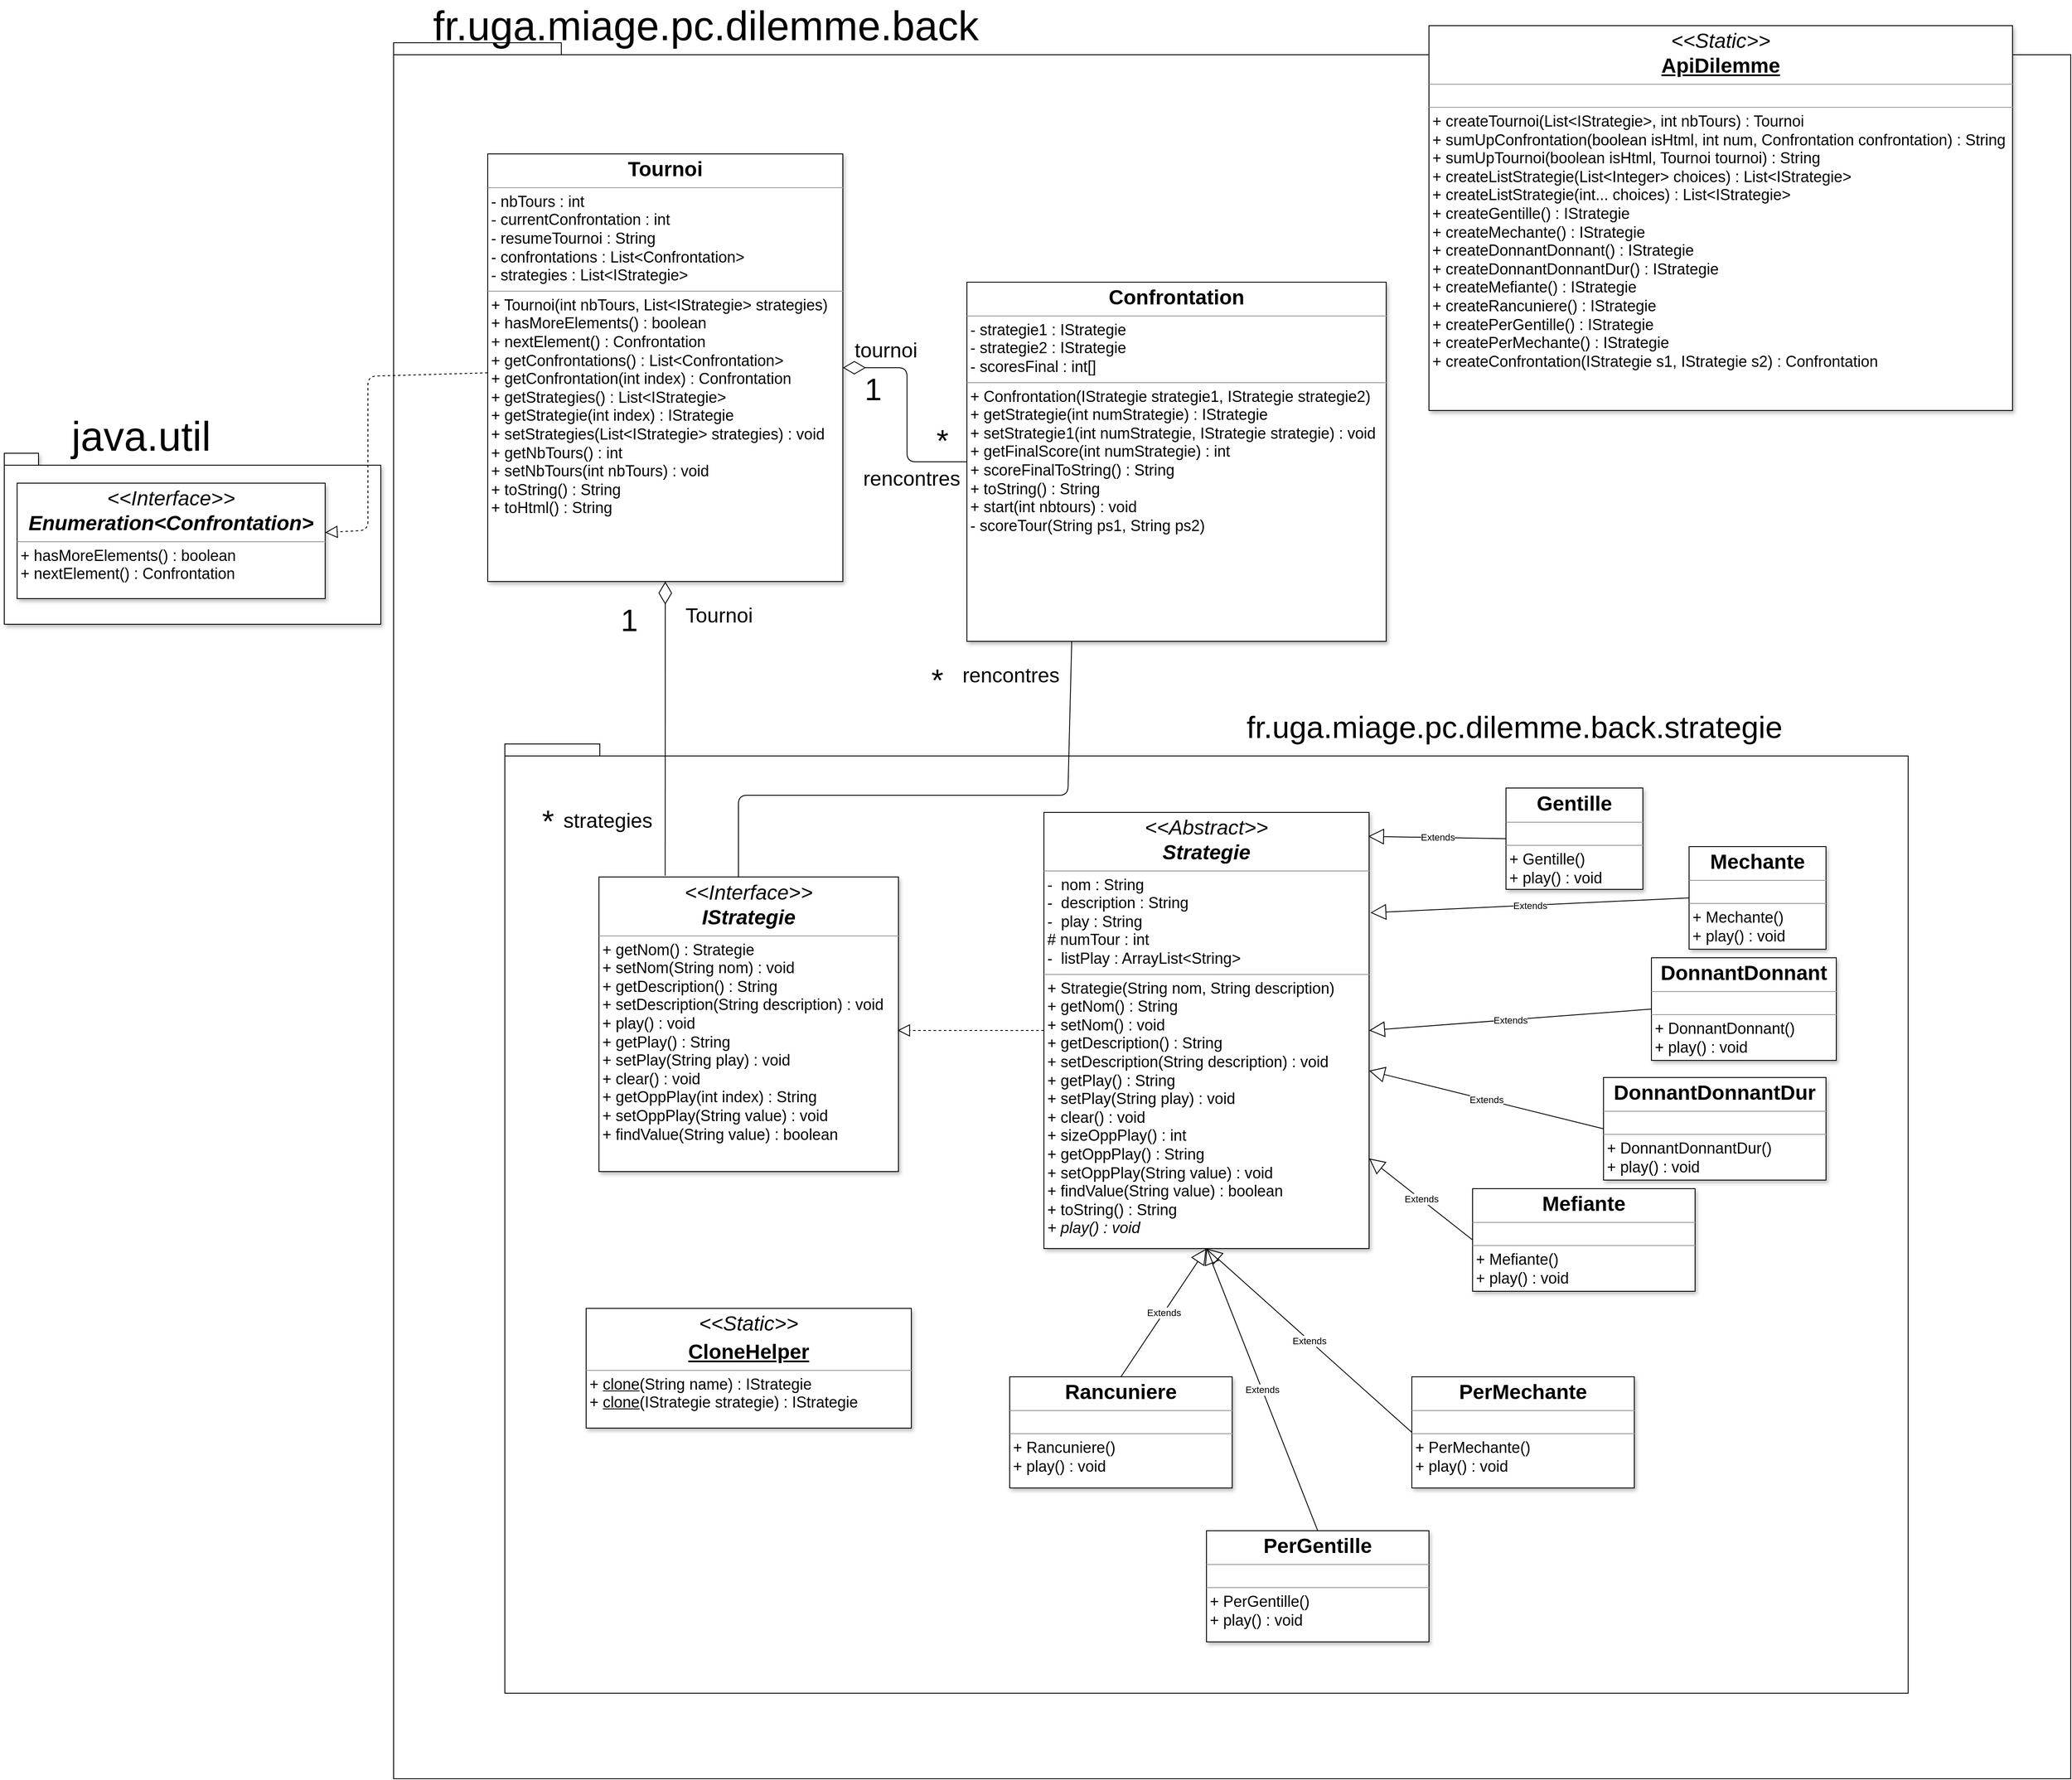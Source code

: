 <mxfile version="13.7.3" type="device" pages="4"><diagram id="C5RBs43oDa-KdzZeNtuy" name="Back"><mxGraphModel dx="3043" dy="3358" grid="1" gridSize="10" guides="1" tooltips="1" connect="1" arrows="1" fold="1" page="1" pageScale="1" pageWidth="827" pageHeight="1169" math="0" shadow="0"><root><mxCell id="WIyWlLk6GJQsqaUBKTNV-0"/><mxCell id="WIyWlLk6GJQsqaUBKTNV-1" parent="WIyWlLk6GJQsqaUBKTNV-0"/><mxCell id="NisibbYEp_EqWFJIWwkl-2" value="" style="shape=folder;fontStyle=1;spacingTop=10;tabWidth=40;tabHeight=14;tabPosition=left;html=1;" parent="WIyWlLk6GJQsqaUBKTNV-1" vertex="1"><mxGeometry x="-20" y="-1570" width="1960" height="2030" as="geometry"/></mxCell><mxCell id="NisibbYEp_EqWFJIWwkl-11" value="&lt;font style=&quot;font-size: 24px&quot;&gt;tournoi&lt;/font&gt;" style="text;html=1;align=center;verticalAlign=middle;resizable=0;points=[];autosize=1;" parent="WIyWlLk6GJQsqaUBKTNV-1" vertex="1"><mxGeometry x="510" y="-1220" width="90" height="20" as="geometry"/></mxCell><mxCell id="NisibbYEp_EqWFJIWwkl-12" value="&lt;font style=&quot;font-size: 36px&quot;&gt;1&lt;/font&gt;" style="text;html=1;align=center;verticalAlign=middle;resizable=0;points=[];autosize=1;" parent="WIyWlLk6GJQsqaUBKTNV-1" vertex="1"><mxGeometry x="520" y="-1180" width="40" height="30" as="geometry"/></mxCell><mxCell id="NisibbYEp_EqWFJIWwkl-13" value="&lt;font style=&quot;font-size: 24px&quot;&gt;rencontres&lt;/font&gt;" style="text;html=1;align=center;verticalAlign=middle;resizable=0;points=[];autosize=1;" parent="WIyWlLk6GJQsqaUBKTNV-1" vertex="1"><mxGeometry x="520" y="-1070" width="130" height="20" as="geometry"/></mxCell><mxCell id="NisibbYEp_EqWFJIWwkl-14" value="&lt;font style=&quot;font-size: 24px&quot;&gt;rencontres&lt;/font&gt;" style="text;html=1;align=center;verticalAlign=middle;resizable=0;points=[];autosize=1;" parent="WIyWlLk6GJQsqaUBKTNV-1" vertex="1"><mxGeometry x="636" y="-840" width="130" height="20" as="geometry"/></mxCell><mxCell id="NisibbYEp_EqWFJIWwkl-15" value="&lt;font style=&quot;font-size: 36px&quot;&gt;*&lt;/font&gt;" style="text;html=1;align=center;verticalAlign=middle;resizable=0;points=[];autosize=1;" parent="WIyWlLk6GJQsqaUBKTNV-1" vertex="1"><mxGeometry x="600" y="-840" width="30" height="30" as="geometry"/></mxCell><mxCell id="NisibbYEp_EqWFJIWwkl-16" value="&lt;font style=&quot;font-size: 24px&quot;&gt;strategies&lt;/font&gt;" style="text;html=1;align=center;verticalAlign=middle;resizable=0;points=[];autosize=1;" parent="WIyWlLk6GJQsqaUBKTNV-1" vertex="1"><mxGeometry x="390" y="-630" width="120" height="20" as="geometry"/></mxCell><mxCell id="NisibbYEp_EqWFJIWwkl-17" value="&lt;font style=&quot;font-size: 36px&quot;&gt;2&lt;/font&gt;" style="text;html=1;align=center;verticalAlign=middle;resizable=0;points=[];autosize=1;" parent="WIyWlLk6GJQsqaUBKTNV-1" vertex="1"><mxGeometry x="340" y="-635" width="40" height="30" as="geometry"/></mxCell><mxCell id="NisibbYEp_EqWFJIWwkl-40" value="&lt;font style=&quot;font-size: 48px&quot;&gt;fr.uga.miage.pc.dilemme.back&lt;/font&gt;" style="text;html=1;strokeColor=none;fillColor=none;align=center;verticalAlign=middle;whiteSpace=wrap;rounded=0;" parent="WIyWlLk6GJQsqaUBKTNV-1" vertex="1"><mxGeometry x="20" y="-1620" width="650" height="60" as="geometry"/></mxCell><mxCell id="NisibbYEp_EqWFJIWwkl-58" value="" style="shape=folder;fontStyle=1;spacingTop=10;tabWidth=40;tabHeight=14;tabPosition=left;html=1;" parent="WIyWlLk6GJQsqaUBKTNV-1" vertex="1"><mxGeometry x="110" y="-750" width="1640" height="1110" as="geometry"/></mxCell><mxCell id="NisibbYEp_EqWFJIWwkl-67" value="&lt;font style=&quot;font-size: 36px&quot;&gt;fr.uga.miage.pc.dilemme.back.strategie&lt;/font&gt;" style="text;html=1;strokeColor=none;fillColor=none;align=center;verticalAlign=middle;whiteSpace=wrap;rounded=0;" parent="WIyWlLk6GJQsqaUBKTNV-1" vertex="1"><mxGeometry x="960" y="-800" width="660" height="60" as="geometry"/></mxCell><mxCell id="tZIj3ylkaNQGe_IXuQni-10" value="&lt;p style=&quot;margin: 0px ; margin-top: 4px ; text-align: center&quot;&gt;&lt;font style=&quot;font-size: 24px&quot;&gt;&lt;i&gt;&amp;lt;&amp;lt;Interface&amp;gt;&amp;gt;&lt;/i&gt;&lt;br&gt;&lt;b&gt;&lt;i&gt;IStrategie&lt;/i&gt;&lt;/b&gt;&lt;/font&gt;&lt;/p&gt;&lt;hr size=&quot;1&quot;&gt;&lt;p style=&quot;margin: 0px ; margin-left: 4px&quot;&gt;&lt;font style=&quot;font-size: 18px&quot;&gt;+ getNom() : Strategie&lt;/font&gt;&lt;/p&gt;&lt;p style=&quot;margin: 0px ; margin-left: 4px&quot;&gt;&lt;font style=&quot;font-size: 18px&quot;&gt;+ setNom(String nom) : void&lt;/font&gt;&lt;/p&gt;&lt;p style=&quot;margin: 0px ; margin-left: 4px&quot;&gt;&lt;font style=&quot;font-size: 18px&quot;&gt;+ getDescription() : String&lt;/font&gt;&lt;/p&gt;&lt;p style=&quot;margin: 0px ; margin-left: 4px&quot;&gt;&lt;font style=&quot;font-size: 18px&quot;&gt;+ setDescription(String description) : void&lt;/font&gt;&lt;/p&gt;&lt;p style=&quot;margin: 0px ; margin-left: 4px&quot;&gt;&lt;font style=&quot;font-size: 18px&quot;&gt;+ play() : void&lt;/font&gt;&lt;/p&gt;&lt;p style=&quot;margin: 0px ; margin-left: 4px&quot;&gt;&lt;font style=&quot;font-size: 18px&quot;&gt;+ getPlay() : String&lt;/font&gt;&lt;/p&gt;&lt;p style=&quot;margin: 0px ; margin-left: 4px&quot;&gt;&lt;font style=&quot;font-size: 18px&quot;&gt;+ setPlay(String play) : void&lt;/font&gt;&lt;/p&gt;&lt;p style=&quot;margin: 0px ; margin-left: 4px&quot;&gt;&lt;font style=&quot;font-size: 18px&quot;&gt;+ clear() : void&lt;/font&gt;&lt;/p&gt;&lt;p style=&quot;margin: 0px ; margin-left: 4px&quot;&gt;&lt;font style=&quot;font-size: 18px&quot;&gt;+ getOppPlay(int index) : String&lt;/font&gt;&lt;/p&gt;&lt;p style=&quot;margin: 0px ; margin-left: 4px&quot;&gt;&lt;font style=&quot;font-size: 18px&quot;&gt;+ setOppPlay(String value) : void&lt;/font&gt;&lt;/p&gt;&lt;p style=&quot;margin: 0px ; margin-left: 4px&quot;&gt;&lt;font style=&quot;font-size: 18px&quot;&gt;+ findValue(String value) : boolean&lt;/font&gt;&lt;/p&gt;" style="verticalAlign=top;align=left;overflow=fill;fontSize=12;fontFamily=Helvetica;html=1;shadow=1;" parent="WIyWlLk6GJQsqaUBKTNV-1" vertex="1"><mxGeometry x="220" y="-594.5" width="350" height="344.5" as="geometry"/></mxCell><mxCell id="tZIj3ylkaNQGe_IXuQni-12" value="&lt;p style=&quot;margin: 0px ; margin-top: 4px ; text-align: center&quot;&gt;&lt;span style=&quot;font-size: 24px&quot;&gt;&lt;i&gt;&amp;lt;&amp;lt;Abstract&amp;gt;&amp;gt;&lt;/i&gt;&lt;br&gt;&lt;b&gt;&lt;i&gt;Strategie&lt;/i&gt;&lt;/b&gt;&lt;/span&gt;&lt;/p&gt;&lt;hr size=&quot;1&quot;&gt;&lt;p style=&quot;margin: 0px ; margin-left: 4px&quot;&gt;&lt;font style=&quot;font-size: 18px&quot;&gt;-&amp;nbsp; nom : String&lt;/font&gt;&lt;/p&gt;&lt;p style=&quot;margin: 0px ; margin-left: 4px&quot;&gt;&lt;font style=&quot;font-size: 18px&quot;&gt;-&amp;nbsp; description : String&lt;/font&gt;&lt;/p&gt;&lt;p style=&quot;margin: 0px ; margin-left: 4px&quot;&gt;&lt;font style=&quot;font-size: 18px&quot;&gt;-&amp;nbsp; play : String&lt;/font&gt;&lt;/p&gt;&lt;p style=&quot;margin: 0px ; margin-left: 4px&quot;&gt;&lt;span style=&quot;font-size: 18px&quot;&gt;# numTour : int&lt;/span&gt;&lt;/p&gt;&lt;p style=&quot;margin: 0px ; margin-left: 4px&quot;&gt;&lt;font style=&quot;font-size: 18px&quot;&gt;-&amp;nbsp; listPlay : ArrayList&amp;lt;String&amp;gt;&lt;/font&gt;&lt;/p&gt;&lt;hr size=&quot;1&quot;&gt;&lt;p style=&quot;margin: 0px ; margin-left: 4px&quot;&gt;&lt;font style=&quot;font-size: 18px&quot;&gt;+ Strategie(String nom, String description)&lt;/font&gt;&lt;/p&gt;&lt;p style=&quot;margin: 0px ; margin-left: 4px&quot;&gt;&lt;font style=&quot;font-size: 18px&quot;&gt;+ getNom() : String&lt;/font&gt;&lt;/p&gt;&lt;p style=&quot;margin: 0px ; margin-left: 4px&quot;&gt;&lt;font style=&quot;font-size: 18px&quot;&gt;+ setNom() : void&lt;/font&gt;&lt;/p&gt;&lt;p style=&quot;margin: 0px ; margin-left: 4px&quot;&gt;&lt;font style=&quot;font-size: 18px&quot;&gt;+ getDescription() : String&lt;/font&gt;&lt;/p&gt;&lt;p style=&quot;margin: 0px ; margin-left: 4px&quot;&gt;&lt;font style=&quot;font-size: 18px&quot;&gt;+ setDescription(String description) : void&lt;/font&gt;&lt;/p&gt;&lt;p style=&quot;margin: 0px ; margin-left: 4px&quot;&gt;&lt;font style=&quot;font-size: 18px&quot;&gt;+ getPlay() : String&lt;/font&gt;&lt;/p&gt;&lt;p style=&quot;margin: 0px ; margin-left: 4px&quot;&gt;&lt;font style=&quot;font-size: 18px&quot;&gt;+ setPlay(String play) : void&lt;/font&gt;&lt;/p&gt;&lt;p style=&quot;margin: 0px ; margin-left: 4px&quot;&gt;&lt;font style=&quot;font-size: 18px&quot;&gt;+ clear() : void&lt;/font&gt;&lt;/p&gt;&lt;p style=&quot;margin: 0px ; margin-left: 4px&quot;&gt;&lt;font style=&quot;font-size: 18px&quot;&gt;+ sizeOppPlay() : int&lt;/font&gt;&lt;/p&gt;&lt;p style=&quot;margin: 0px ; margin-left: 4px&quot;&gt;&lt;font style=&quot;font-size: 18px&quot;&gt;+ getOppPlay() : String&lt;/font&gt;&lt;/p&gt;&lt;p style=&quot;margin: 0px ; margin-left: 4px&quot;&gt;&lt;font style=&quot;font-size: 18px&quot;&gt;+ setOppPlay(String value) : void&lt;/font&gt;&lt;/p&gt;&lt;p style=&quot;margin: 0px ; margin-left: 4px&quot;&gt;&lt;font style=&quot;font-size: 18px&quot;&gt;+ findValue(String value) : boolean&lt;/font&gt;&lt;/p&gt;&lt;p style=&quot;margin: 0px ; margin-left: 4px&quot;&gt;&lt;font style=&quot;font-size: 18px&quot;&gt;+ toString() : String&lt;/font&gt;&lt;/p&gt;&lt;p style=&quot;margin: 0px ; margin-left: 4px&quot;&gt;&lt;font style=&quot;font-size: 18px&quot;&gt;&lt;i&gt;+ play() : void&lt;/i&gt;&lt;/font&gt;&lt;/p&gt;" style="verticalAlign=top;align=left;overflow=fill;fontSize=12;fontFamily=Helvetica;html=1;shadow=1;" parent="WIyWlLk6GJQsqaUBKTNV-1" vertex="1"><mxGeometry x="740" y="-670" width="380" height="510" as="geometry"/></mxCell><mxCell id="tZIj3ylkaNQGe_IXuQni-13" value="" style="endArrow=block;dashed=1;endFill=0;endSize=12;html=1;exitX=0;exitY=0.5;exitDx=0;exitDy=0;entryX=0.997;entryY=0.521;entryDx=0;entryDy=0;entryPerimeter=0;" parent="WIyWlLk6GJQsqaUBKTNV-1" source="tZIj3ylkaNQGe_IXuQni-12" target="tZIj3ylkaNQGe_IXuQni-10" edge="1"><mxGeometry width="160" relative="1" as="geometry"><mxPoint x="610" y="-370" as="sourcePoint"/><mxPoint x="580" y="-398" as="targetPoint"/></mxGeometry></mxCell><mxCell id="tZIj3ylkaNQGe_IXuQni-29" value="Extends" style="endArrow=block;endSize=16;endFill=0;html=1;entryX=1.004;entryY=0.23;entryDx=0;entryDy=0;exitX=0;exitY=0.5;exitDx=0;exitDy=0;entryPerimeter=0;" parent="WIyWlLk6GJQsqaUBKTNV-1" source="tZIj3ylkaNQGe_IXuQni-34" target="tZIj3ylkaNQGe_IXuQni-12" edge="1"><mxGeometry width="160" relative="1" as="geometry"><mxPoint x="1730" y="-582.5" as="sourcePoint"/><mxPoint x="1340" y="-347.663" as="targetPoint"/></mxGeometry></mxCell><mxCell id="tZIj3ylkaNQGe_IXuQni-30" value="Extends" style="endArrow=block;endSize=16;endFill=0;html=1;exitX=0;exitY=0.5;exitDx=0;exitDy=0;" parent="WIyWlLk6GJQsqaUBKTNV-1" source="tZIj3ylkaNQGe_IXuQni-37" target="tZIj3ylkaNQGe_IXuQni-12" edge="1"><mxGeometry width="160" relative="1" as="geometry"><mxPoint x="1430" y="-517.5" as="sourcePoint"/><mxPoint x="1300" y="-517" as="targetPoint"/></mxGeometry></mxCell><mxCell id="tZIj3ylkaNQGe_IXuQni-31" value="Extends" style="endArrow=block;endSize=16;endFill=0;html=1;exitX=0;exitY=0.5;exitDx=0;exitDy=0;entryX=0.997;entryY=0.055;entryDx=0;entryDy=0;entryPerimeter=0;" parent="WIyWlLk6GJQsqaUBKTNV-1" source="tZIj3ylkaNQGe_IXuQni-32" target="tZIj3ylkaNQGe_IXuQni-12" edge="1"><mxGeometry width="160" relative="1" as="geometry"><mxPoint x="1270" y="-642.5" as="sourcePoint"/><mxPoint x="1130" y="-645" as="targetPoint"/></mxGeometry></mxCell><mxCell id="tZIj3ylkaNQGe_IXuQni-32" value="&lt;p style=&quot;margin: 0px ; margin-top: 4px ; text-align: center&quot;&gt;&lt;b&gt;&lt;font style=&quot;font-size: 24px&quot;&gt;Gentille&lt;/font&gt;&lt;/b&gt;&lt;/p&gt;&lt;hr size=&quot;1&quot;&gt;&lt;p style=&quot;margin: 0px ; margin-left: 4px&quot;&gt;&lt;br&gt;&lt;/p&gt;&lt;hr size=&quot;1&quot;&gt;&lt;p style=&quot;margin: 0px ; margin-left: 4px&quot;&gt;&lt;font style=&quot;font-size: 18px&quot;&gt;+ Gentille()&lt;/font&gt;&lt;/p&gt;&lt;p style=&quot;margin: 0px ; margin-left: 4px&quot;&gt;&lt;font style=&quot;font-size: 18px&quot;&gt;+ play() : void&lt;/font&gt;&lt;/p&gt;" style="verticalAlign=top;align=left;overflow=fill;fontSize=12;fontFamily=Helvetica;html=1;shadow=1;" parent="WIyWlLk6GJQsqaUBKTNV-1" vertex="1"><mxGeometry x="1280" y="-698.5" width="160" height="118.5" as="geometry"/></mxCell><mxCell id="tZIj3ylkaNQGe_IXuQni-34" value="&lt;p style=&quot;margin: 0px ; margin-top: 4px ; text-align: center&quot;&gt;&lt;b&gt;&lt;font style=&quot;font-size: 24px&quot;&gt;Mechante&lt;/font&gt;&lt;/b&gt;&lt;/p&gt;&lt;hr size=&quot;1&quot;&gt;&lt;p style=&quot;margin: 0px ; margin-left: 4px&quot;&gt;&lt;br&gt;&lt;/p&gt;&lt;hr size=&quot;1&quot;&gt;&lt;p style=&quot;margin: 0px ; margin-left: 4px&quot;&gt;&lt;font style=&quot;font-size: 18px&quot;&gt;+ Mechante()&lt;/font&gt;&lt;/p&gt;&lt;p style=&quot;margin: 0px ; margin-left: 4px&quot;&gt;&lt;font style=&quot;font-size: 18px&quot;&gt;+ play() : void&lt;/font&gt;&lt;/p&gt;" style="verticalAlign=top;align=left;overflow=fill;fontSize=12;fontFamily=Helvetica;html=1;shadow=1;" parent="WIyWlLk6GJQsqaUBKTNV-1" vertex="1"><mxGeometry x="1494" y="-630" width="160" height="120" as="geometry"/></mxCell><mxCell id="tZIj3ylkaNQGe_IXuQni-35" value="&lt;p style=&quot;margin: 0px ; margin-top: 4px ; text-align: center&quot;&gt;&lt;b&gt;&lt;font style=&quot;font-size: 24px&quot;&gt;DonnantDonnant&lt;/font&gt;&lt;/b&gt;&lt;/p&gt;&lt;hr size=&quot;1&quot;&gt;&lt;p style=&quot;margin: 0px ; margin-left: 4px&quot;&gt;&lt;br&gt;&lt;/p&gt;&lt;hr size=&quot;1&quot;&gt;&lt;p style=&quot;margin: 0px ; margin-left: 4px&quot;&gt;&lt;font style=&quot;font-size: 18px&quot;&gt;+ DonnantDonnant()&lt;/font&gt;&lt;/p&gt;&lt;p style=&quot;margin: 0px ; margin-left: 4px&quot;&gt;&lt;font style=&quot;font-size: 18px&quot;&gt;+ play() : void&lt;/font&gt;&lt;/p&gt;" style="verticalAlign=top;align=left;overflow=fill;fontSize=12;fontFamily=Helvetica;html=1;shadow=1;" parent="WIyWlLk6GJQsqaUBKTNV-1" vertex="1"><mxGeometry x="1450" y="-500" width="216" height="120" as="geometry"/></mxCell><mxCell id="tZIj3ylkaNQGe_IXuQni-36" value="&lt;p style=&quot;margin: 0px ; margin-top: 4px ; text-align: center&quot;&gt;&lt;b&gt;&lt;font style=&quot;font-size: 24px&quot;&gt;DonnantDonnantDur&lt;/font&gt;&lt;/b&gt;&lt;/p&gt;&lt;hr size=&quot;1&quot;&gt;&lt;p style=&quot;margin: 0px ; margin-left: 4px&quot;&gt;&lt;br&gt;&lt;/p&gt;&lt;hr size=&quot;1&quot;&gt;&lt;p style=&quot;margin: 0px ; margin-left: 4px&quot;&gt;&lt;font style=&quot;font-size: 18px&quot;&gt;+ DonnantDonnantDur()&lt;/font&gt;&lt;/p&gt;&lt;p style=&quot;margin: 0px ; margin-left: 4px&quot;&gt;&lt;font style=&quot;font-size: 18px&quot;&gt;+ play() : void&lt;/font&gt;&lt;/p&gt;" style="verticalAlign=top;align=left;overflow=fill;fontSize=12;fontFamily=Helvetica;html=1;shadow=1;" parent="WIyWlLk6GJQsqaUBKTNV-1" vertex="1"><mxGeometry x="1394" y="-360" width="260" height="120" as="geometry"/></mxCell><mxCell id="tZIj3ylkaNQGe_IXuQni-37" value="&lt;p style=&quot;margin: 0px ; margin-top: 4px ; text-align: center&quot;&gt;&lt;b&gt;&lt;font style=&quot;font-size: 24px&quot;&gt;Mefiante&lt;/font&gt;&lt;/b&gt;&lt;/p&gt;&lt;hr size=&quot;1&quot;&gt;&lt;p style=&quot;margin: 0px ; margin-left: 4px&quot;&gt;&lt;br&gt;&lt;/p&gt;&lt;hr size=&quot;1&quot;&gt;&lt;p style=&quot;margin: 0px ; margin-left: 4px&quot;&gt;&lt;font style=&quot;font-size: 18px&quot;&gt;+ Mefiante()&lt;/font&gt;&lt;/p&gt;&lt;p style=&quot;margin: 0px ; margin-left: 4px&quot;&gt;&lt;font style=&quot;font-size: 18px&quot;&gt;+ play() : void&lt;/font&gt;&lt;/p&gt;" style="verticalAlign=top;align=left;overflow=fill;fontSize=12;fontFamily=Helvetica;html=1;shadow=1;" parent="WIyWlLk6GJQsqaUBKTNV-1" vertex="1"><mxGeometry x="1241" y="-230" width="260" height="120" as="geometry"/></mxCell><mxCell id="tZIj3ylkaNQGe_IXuQni-38" value="&lt;p style=&quot;margin: 0px ; margin-top: 4px ; text-align: center&quot;&gt;&lt;span style=&quot;font-size: 24px&quot;&gt;&lt;b&gt;Rancuniere&lt;/b&gt;&lt;/span&gt;&lt;/p&gt;&lt;hr size=&quot;1&quot;&gt;&lt;p style=&quot;margin: 0px ; margin-left: 4px&quot;&gt;&lt;br&gt;&lt;/p&gt;&lt;hr size=&quot;1&quot;&gt;&lt;p style=&quot;margin: 0px ; margin-left: 4px&quot;&gt;&lt;font style=&quot;font-size: 18px&quot;&gt;+ Rancuniere()&lt;br&gt;+ play() : void&lt;/font&gt;&lt;/p&gt;" style="verticalAlign=top;align=left;overflow=fill;fontSize=12;fontFamily=Helvetica;html=1;shadow=1;" parent="WIyWlLk6GJQsqaUBKTNV-1" vertex="1"><mxGeometry x="700" y="-10" width="260" height="130" as="geometry"/></mxCell><mxCell id="tZIj3ylkaNQGe_IXuQni-39" value="&lt;p style=&quot;margin: 0px ; margin-top: 4px ; text-align: center&quot;&gt;&lt;span style=&quot;font-size: 24px&quot;&gt;&lt;b&gt;PerGentille&lt;/b&gt;&lt;/span&gt;&lt;/p&gt;&lt;hr size=&quot;1&quot;&gt;&lt;p style=&quot;margin: 0px ; margin-left: 4px&quot;&gt;&lt;br&gt;&lt;/p&gt;&lt;hr size=&quot;1&quot;&gt;&lt;p style=&quot;margin: 0px ; margin-left: 4px&quot;&gt;&lt;font style=&quot;font-size: 18px&quot;&gt;+ PerGentille()&lt;/font&gt;&lt;/p&gt;&lt;p style=&quot;margin: 0px ; margin-left: 4px&quot;&gt;&lt;font style=&quot;font-size: 18px&quot;&gt;+ play() : void&lt;/font&gt;&lt;/p&gt;" style="verticalAlign=top;align=left;overflow=fill;fontSize=12;fontFamily=Helvetica;html=1;shadow=1;" parent="WIyWlLk6GJQsqaUBKTNV-1" vertex="1"><mxGeometry x="930" y="170" width="260" height="130" as="geometry"/></mxCell><mxCell id="tZIj3ylkaNQGe_IXuQni-40" value="&lt;p style=&quot;margin: 0px ; margin-top: 4px ; text-align: center&quot;&gt;&lt;span style=&quot;font-size: 24px&quot;&gt;&lt;b&gt;PerMechante&lt;/b&gt;&lt;/span&gt;&lt;/p&gt;&lt;hr size=&quot;1&quot;&gt;&lt;p style=&quot;margin: 0px ; margin-left: 4px&quot;&gt;&lt;br&gt;&lt;/p&gt;&lt;hr size=&quot;1&quot;&gt;&lt;p style=&quot;margin: 0px ; margin-left: 4px&quot;&gt;&lt;font style=&quot;font-size: 18px&quot;&gt;+ PerMechante()&lt;/font&gt;&lt;/p&gt;&lt;p style=&quot;margin: 0px ; margin-left: 4px&quot;&gt;&lt;font style=&quot;font-size: 18px&quot;&gt;+ play() : void&lt;/font&gt;&lt;/p&gt;" style="verticalAlign=top;align=left;overflow=fill;fontSize=12;fontFamily=Helvetica;html=1;shadow=1;" parent="WIyWlLk6GJQsqaUBKTNV-1" vertex="1"><mxGeometry x="1170" y="-10" width="260" height="130" as="geometry"/></mxCell><mxCell id="tZIj3ylkaNQGe_IXuQni-41" value="Extends" style="endArrow=block;endSize=16;endFill=0;html=1;exitX=0.5;exitY=0;exitDx=0;exitDy=0;entryX=0.5;entryY=1;entryDx=0;entryDy=0;" parent="WIyWlLk6GJQsqaUBKTNV-1" source="tZIj3ylkaNQGe_IXuQni-38" target="tZIj3ylkaNQGe_IXuQni-12" edge="1"><mxGeometry width="160" relative="1" as="geometry"><mxPoint x="1440" y="-507.5" as="sourcePoint"/><mxPoint x="1310" y="-507" as="targetPoint"/></mxGeometry></mxCell><mxCell id="tZIj3ylkaNQGe_IXuQni-42" value="Extends" style="endArrow=block;endSize=16;endFill=0;html=1;exitX=0;exitY=0.5;exitDx=0;exitDy=0;entryX=1;entryY=0.5;entryDx=0;entryDy=0;" parent="WIyWlLk6GJQsqaUBKTNV-1" source="tZIj3ylkaNQGe_IXuQni-35" target="tZIj3ylkaNQGe_IXuQni-12" edge="1"><mxGeometry width="160" relative="1" as="geometry"><mxPoint x="1404" y="-175.0" as="sourcePoint"/><mxPoint x="1310" y="-404.5" as="targetPoint"/></mxGeometry></mxCell><mxCell id="tZIj3ylkaNQGe_IXuQni-43" value="Extends" style="endArrow=block;endSize=16;endFill=0;html=1;exitX=0;exitY=0.5;exitDx=0;exitDy=0;" parent="WIyWlLk6GJQsqaUBKTNV-1" source="tZIj3ylkaNQGe_IXuQni-36" target="tZIj3ylkaNQGe_IXuQni-12" edge="1"><mxGeometry width="160" relative="1" as="geometry"><mxPoint x="1414" y="-165.0" as="sourcePoint"/><mxPoint x="1290" y="-390" as="targetPoint"/></mxGeometry></mxCell><mxCell id="tZIj3ylkaNQGe_IXuQni-44" value="Extends" style="endArrow=block;endSize=16;endFill=0;html=1;exitX=0;exitY=0.5;exitDx=0;exitDy=0;entryX=0.5;entryY=1;entryDx=0;entryDy=0;" parent="WIyWlLk6GJQsqaUBKTNV-1" source="tZIj3ylkaNQGe_IXuQni-40" target="tZIj3ylkaNQGe_IXuQni-12" edge="1"><mxGeometry width="160" relative="1" as="geometry"><mxPoint x="1424" y="-155.0" as="sourcePoint"/><mxPoint x="1330" y="-384.5" as="targetPoint"/></mxGeometry></mxCell><mxCell id="tZIj3ylkaNQGe_IXuQni-45" value="Extends" style="endArrow=block;endSize=16;endFill=0;html=1;exitX=0.5;exitY=0;exitDx=0;exitDy=0;" parent="WIyWlLk6GJQsqaUBKTNV-1" source="tZIj3ylkaNQGe_IXuQni-39" edge="1"><mxGeometry width="160" relative="1" as="geometry"><mxPoint x="1434" y="-145.0" as="sourcePoint"/><mxPoint x="930" y="-160" as="targetPoint"/></mxGeometry></mxCell><mxCell id="tZIj3ylkaNQGe_IXuQni-46" value="" style="endArrow=none;html=1;entryX=0.25;entryY=1;entryDx=0;entryDy=0;" parent="WIyWlLk6GJQsqaUBKTNV-1" target="tZIj3ylkaNQGe_IXuQni-61" edge="1"><mxGeometry width="50" height="50" relative="1" as="geometry"><mxPoint x="383" y="-594" as="sourcePoint"/><mxPoint x="799.407" y="-820" as="targetPoint"/><Array as="points"><mxPoint x="383" y="-690"/><mxPoint x="768" y="-690"/></Array></mxGeometry></mxCell><mxCell id="tZIj3ylkaNQGe_IXuQni-47" value="" style="endArrow=diamondThin;endFill=0;endSize=24;html=1;exitX=0.221;exitY=-0.004;exitDx=0;exitDy=0;exitPerimeter=0;entryX=0.5;entryY=1;entryDx=0;entryDy=0;" parent="WIyWlLk6GJQsqaUBKTNV-1" source="tZIj3ylkaNQGe_IXuQni-10" target="tZIj3ylkaNQGe_IXuQni-60" edge="1"><mxGeometry width="160" relative="1" as="geometry"><mxPoint x="130" y="-750" as="sourcePoint"/><mxPoint x="296" y="-840" as="targetPoint"/></mxGeometry></mxCell><mxCell id="tZIj3ylkaNQGe_IXuQni-48" value="&lt;font style=&quot;font-size: 24px&quot;&gt;strategies&lt;/font&gt;" style="text;html=1;align=center;verticalAlign=middle;resizable=0;points=[];autosize=1;" parent="WIyWlLk6GJQsqaUBKTNV-1" vertex="1"><mxGeometry x="170" y="-670" width="120" height="20" as="geometry"/></mxCell><mxCell id="tZIj3ylkaNQGe_IXuQni-49" value="&lt;font style=&quot;font-size: 36px&quot;&gt;*&lt;/font&gt;" style="text;html=1;align=center;verticalAlign=middle;resizable=0;points=[];autosize=1;" parent="WIyWlLk6GJQsqaUBKTNV-1" vertex="1"><mxGeometry x="145" y="-675" width="30" height="30" as="geometry"/></mxCell><mxCell id="tZIj3ylkaNQGe_IXuQni-50" value="&lt;font style=&quot;font-size: 24px&quot;&gt;Tournoi&lt;/font&gt;" style="text;html=1;align=center;verticalAlign=middle;resizable=0;points=[];autosize=1;" parent="WIyWlLk6GJQsqaUBKTNV-1" vertex="1"><mxGeometry x="315" y="-910" width="90" height="20" as="geometry"/></mxCell><mxCell id="tZIj3ylkaNQGe_IXuQni-51" value="&lt;font style=&quot;font-size: 36px&quot;&gt;1&lt;/font&gt;" style="text;html=1;align=center;verticalAlign=middle;resizable=0;points=[];autosize=1;" parent="WIyWlLk6GJQsqaUBKTNV-1" vertex="1"><mxGeometry x="235" y="-910" width="40" height="30" as="geometry"/></mxCell><mxCell id="tZIj3ylkaNQGe_IXuQni-57" value="" style="shape=folder;fontStyle=1;spacingTop=10;tabWidth=40;tabHeight=14;tabPosition=left;html=1;shadow=1;" parent="WIyWlLk6GJQsqaUBKTNV-1" vertex="1"><mxGeometry x="-475" y="-1090" width="440" height="200" as="geometry"/></mxCell><mxCell id="tZIj3ylkaNQGe_IXuQni-53" value="&lt;p style=&quot;margin: 0px ; margin-top: 4px ; text-align: center&quot;&gt;&lt;font style=&quot;font-size: 24px&quot;&gt;&lt;i&gt;&amp;lt;&amp;lt;Interface&amp;gt;&amp;gt;&lt;/i&gt;&lt;br&gt;&lt;b&gt;&lt;i&gt;Enumeration&amp;lt;Confrontation&amp;gt;&lt;/i&gt;&lt;/b&gt;&lt;/font&gt;&lt;/p&gt;&lt;hr size=&quot;1&quot;&gt;&lt;p style=&quot;margin: 0px ; margin-left: 4px&quot;&gt;&lt;font style=&quot;font-size: 18px&quot;&gt;+ hasMoreElements() : boolean&lt;/font&gt;&lt;/p&gt;&lt;p style=&quot;margin: 0px ; margin-left: 4px&quot;&gt;&lt;font style=&quot;font-size: 18px&quot;&gt;+ nextElement() : Confrontation&lt;/font&gt;&lt;/p&gt;" style="verticalAlign=top;align=left;overflow=fill;fontSize=12;fontFamily=Helvetica;html=1;shadow=1;" parent="WIyWlLk6GJQsqaUBKTNV-1" vertex="1"><mxGeometry x="-460" y="-1055" width="360" height="135" as="geometry"/></mxCell><mxCell id="tZIj3ylkaNQGe_IXuQni-58" value="&lt;font style=&quot;font-size: 48px&quot;&gt;java.util&lt;/font&gt;" style="text;html=1;strokeColor=none;fillColor=none;align=center;verticalAlign=middle;whiteSpace=wrap;rounded=0;" parent="WIyWlLk6GJQsqaUBKTNV-1" vertex="1"><mxGeometry x="-430" y="-1140" width="230" height="60" as="geometry"/></mxCell><mxCell id="tZIj3ylkaNQGe_IXuQni-59" value="" style="endArrow=block;dashed=1;endFill=0;endSize=12;html=1;" parent="WIyWlLk6GJQsqaUBKTNV-1" source="tZIj3ylkaNQGe_IXuQni-60" target="tZIj3ylkaNQGe_IXuQni-53" edge="1"><mxGeometry width="160" relative="1" as="geometry"><mxPoint x="-10" y="-1240" as="sourcePoint"/><mxPoint x="-20" y="-990" as="targetPoint"/><Array as="points"><mxPoint x="-50" y="-1180"/><mxPoint x="-50" y="-1000"/></Array></mxGeometry></mxCell><mxCell id="tZIj3ylkaNQGe_IXuQni-60" value="&lt;p style=&quot;margin: 0px ; margin-top: 4px ; text-align: center&quot;&gt;&lt;b&gt;&lt;font style=&quot;font-size: 24px&quot;&gt;Tournoi&lt;/font&gt;&lt;/b&gt;&lt;/p&gt;&lt;hr size=&quot;1&quot;&gt;&lt;p style=&quot;margin: 0px ; margin-left: 4px&quot;&gt;&lt;font style=&quot;font-size: 18px&quot;&gt;- nbTours : int&lt;/font&gt;&lt;/p&gt;&lt;p style=&quot;margin: 0px ; margin-left: 4px&quot;&gt;&lt;font style=&quot;font-size: 18px&quot;&gt;- currentConfrontation : int&lt;/font&gt;&lt;/p&gt;&lt;p style=&quot;margin: 0px ; margin-left: 4px&quot;&gt;&lt;font style=&quot;font-size: 18px&quot;&gt;- resumeTournoi : String&lt;/font&gt;&lt;/p&gt;&lt;p style=&quot;margin: 0px ; margin-left: 4px&quot;&gt;&lt;font style=&quot;font-size: 18px&quot;&gt;- confrontations : List&amp;lt;Confrontation&amp;gt;&lt;/font&gt;&lt;/p&gt;&lt;p style=&quot;margin: 0px ; margin-left: 4px&quot;&gt;&lt;font style=&quot;font-size: 18px&quot;&gt;- strategies : List&amp;lt;IStrategie&amp;gt;&lt;/font&gt;&lt;/p&gt;&lt;hr size=&quot;1&quot;&gt;&lt;p style=&quot;margin: 0px ; margin-left: 4px&quot;&gt;&lt;font style=&quot;font-size: 18px&quot;&gt;+ Tournoi(int nbTours, List&amp;lt;IStrategie&amp;gt; strategies)&lt;/font&gt;&lt;/p&gt;&lt;p style=&quot;margin: 0px ; margin-left: 4px&quot;&gt;&lt;font style=&quot;font-size: 18px&quot;&gt;+ hasMoreElements() : boolean&lt;/font&gt;&lt;/p&gt;&lt;p style=&quot;margin: 0px ; margin-left: 4px&quot;&gt;&lt;font style=&quot;font-size: 18px&quot;&gt;+ nextElement() : Confrontation&lt;/font&gt;&lt;/p&gt;&lt;p style=&quot;margin: 0px ; margin-left: 4px&quot;&gt;&lt;font style=&quot;font-size: 18px&quot;&gt;+ getConfrontations() : List&amp;lt;Confrontation&amp;gt;&lt;/font&gt;&lt;/p&gt;&lt;p style=&quot;margin: 0px ; margin-left: 4px&quot;&gt;&lt;font style=&quot;font-size: 18px&quot;&gt;+ getConfrontation(int index) : Confrontation&lt;/font&gt;&lt;/p&gt;&lt;p style=&quot;margin: 0px ; margin-left: 4px&quot;&gt;&lt;font style=&quot;font-size: 18px&quot;&gt;+ getStrategies() : List&amp;lt;IStrategie&amp;gt;&lt;/font&gt;&lt;/p&gt;&lt;p style=&quot;margin: 0px ; margin-left: 4px&quot;&gt;&lt;font style=&quot;font-size: 18px&quot;&gt;+ getStrategie(int index) : IStrategie&lt;/font&gt;&lt;/p&gt;&lt;p style=&quot;margin: 0px ; margin-left: 4px&quot;&gt;&lt;font style=&quot;font-size: 18px&quot;&gt;+ setStrategies(List&amp;lt;IStrategie&amp;gt; strategies) : void&lt;/font&gt;&lt;/p&gt;&lt;p style=&quot;margin: 0px ; margin-left: 4px&quot;&gt;&lt;font style=&quot;font-size: 18px&quot;&gt;+ getNbTours() : int&lt;/font&gt;&lt;/p&gt;&lt;p style=&quot;margin: 0px ; margin-left: 4px&quot;&gt;&lt;font style=&quot;font-size: 18px&quot;&gt;+ setNbTours(int nbTours) : void&lt;/font&gt;&lt;/p&gt;&lt;p style=&quot;margin: 0px ; margin-left: 4px&quot;&gt;&lt;font style=&quot;font-size: 18px&quot;&gt;+ toString() : String&lt;/font&gt;&lt;/p&gt;&lt;p style=&quot;margin: 0px ; margin-left: 4px&quot;&gt;&lt;font style=&quot;font-size: 18px&quot;&gt;+ toHtml() : String&lt;/font&gt;&lt;/p&gt;" style="verticalAlign=top;align=left;overflow=fill;fontSize=12;fontFamily=Helvetica;html=1;shadow=1;" parent="WIyWlLk6GJQsqaUBKTNV-1" vertex="1"><mxGeometry x="90" y="-1440" width="415" height="500" as="geometry"/></mxCell><mxCell id="tZIj3ylkaNQGe_IXuQni-61" value="&lt;p style=&quot;margin: 0px ; margin-top: 4px ; text-align: center&quot;&gt;&lt;b&gt;&lt;font style=&quot;font-size: 24px&quot;&gt;Confrontation&lt;/font&gt;&lt;/b&gt;&lt;/p&gt;&lt;hr size=&quot;1&quot;&gt;&lt;p style=&quot;margin: 0px ; margin-left: 4px&quot;&gt;&lt;font style=&quot;font-size: 18px&quot;&gt;- strategie1 : IStrategie&lt;/font&gt;&lt;/p&gt;&lt;p style=&quot;margin: 0px ; margin-left: 4px&quot;&gt;&lt;font style=&quot;font-size: 18px&quot;&gt;- strategie2 : IStrategie&lt;/font&gt;&lt;/p&gt;&lt;p style=&quot;margin: 0px ; margin-left: 4px&quot;&gt;&lt;font style=&quot;font-size: 18px&quot;&gt;- scoresFinal : int[]&lt;/font&gt;&lt;/p&gt;&lt;hr size=&quot;1&quot;&gt;&lt;p style=&quot;margin: 0px ; margin-left: 4px&quot;&gt;&lt;font style=&quot;font-size: 18px&quot;&gt;+ Confrontation(IStrategie strategie1, IStrategie strategie2)&lt;/font&gt;&lt;/p&gt;&lt;p style=&quot;margin: 0px ; margin-left: 4px&quot;&gt;&lt;font style=&quot;font-size: 18px&quot;&gt;+ getStrategie(int numStrategie) : IStrategie&lt;/font&gt;&lt;/p&gt;&lt;p style=&quot;margin: 0px ; margin-left: 4px&quot;&gt;&lt;font style=&quot;font-size: 18px&quot;&gt;+ setStrategie1(int numStrategie, IStrategie strategie) : void&lt;/font&gt;&lt;/p&gt;&lt;p style=&quot;margin: 0px ; margin-left: 4px&quot;&gt;&lt;font style=&quot;font-size: 18px&quot;&gt;+ getFinalScore(int numStrategie) : int&lt;/font&gt;&lt;/p&gt;&lt;p style=&quot;margin: 0px ; margin-left: 4px&quot;&gt;&lt;font style=&quot;font-size: 18px&quot;&gt;+ scoreFinalToString() : String&lt;/font&gt;&lt;/p&gt;&lt;p style=&quot;margin: 0px ; margin-left: 4px&quot;&gt;&lt;font style=&quot;font-size: 18px&quot;&gt;+ toString() : String&lt;/font&gt;&lt;/p&gt;&lt;p style=&quot;margin: 0px ; margin-left: 4px&quot;&gt;&lt;font style=&quot;font-size: 18px&quot;&gt;+ start(int nbtours) : void&lt;/font&gt;&lt;/p&gt;&lt;p style=&quot;margin: 0px ; margin-left: 4px&quot;&gt;&lt;font style=&quot;font-size: 18px&quot;&gt;- scoreTour(String ps1, String ps2)&lt;/font&gt;&lt;/p&gt;" style="verticalAlign=top;align=left;overflow=fill;fontSize=12;fontFamily=Helvetica;html=1;shadow=1;" parent="WIyWlLk6GJQsqaUBKTNV-1" vertex="1"><mxGeometry x="650" y="-1290" width="490" height="420" as="geometry"/></mxCell><mxCell id="tZIj3ylkaNQGe_IXuQni-62" value="" style="endArrow=diamondThin;endFill=0;endSize=24;html=1;exitX=0;exitY=0.5;exitDx=0;exitDy=0;entryX=1;entryY=0.5;entryDx=0;entryDy=0;" parent="WIyWlLk6GJQsqaUBKTNV-1" source="tZIj3ylkaNQGe_IXuQni-61" target="tZIj3ylkaNQGe_IXuQni-60" edge="1"><mxGeometry width="160" relative="1" as="geometry"><mxPoint x="470" y="-880" as="sourcePoint"/><mxPoint x="630" y="-880" as="targetPoint"/><Array as="points"><mxPoint x="580" y="-1080"/><mxPoint x="580" y="-1190"/></Array></mxGeometry></mxCell><mxCell id="tZIj3ylkaNQGe_IXuQni-63" value="&lt;font style=&quot;font-size: 36px&quot;&gt;*&lt;/font&gt;" style="text;html=1;align=center;verticalAlign=middle;resizable=0;points=[];autosize=1;" parent="WIyWlLk6GJQsqaUBKTNV-1" vertex="1"><mxGeometry x="606" y="-1120" width="30" height="30" as="geometry"/></mxCell><mxCell id="JSd5xUKqYpLZ6snUgZlE-4" value="&lt;p style=&quot;margin: 0px ; margin-top: 4px ; text-align: center&quot;&gt;&lt;span style=&quot;font-size: 24px&quot;&gt;&lt;i&gt;&amp;lt;&amp;lt;Static&amp;gt;&amp;gt;&lt;/i&gt;&lt;/span&gt;&lt;/p&gt;&lt;p style=&quot;margin: 0px ; margin-top: 4px ; text-align: center&quot;&gt;&lt;span style=&quot;font-size: 24px&quot;&gt;&lt;u&gt;&lt;b&gt;CloneHelper&lt;/b&gt;&lt;/u&gt;&lt;/span&gt;&lt;/p&gt;&lt;hr size=&quot;1&quot;&gt;&lt;p style=&quot;margin: 0px ; margin-left: 4px&quot;&gt;&lt;span style=&quot;font-size: 18px&quot;&gt;+ &lt;u&gt;clone&lt;/u&gt;(String name) : IStrategie&lt;/span&gt;&lt;/p&gt;&lt;p style=&quot;margin: 0px ; margin-left: 4px&quot;&gt;&lt;span style=&quot;font-size: 18px&quot;&gt;+ &lt;u&gt;clone&lt;/u&gt;(IStrategie strategie) : IStrategie&lt;/span&gt;&lt;/p&gt;" style="verticalAlign=top;align=left;overflow=fill;fontSize=12;fontFamily=Helvetica;html=1;shadow=1;" parent="WIyWlLk6GJQsqaUBKTNV-1" vertex="1"><mxGeometry x="205" y="-90" width="380" height="140" as="geometry"/></mxCell><mxCell id="JSd5xUKqYpLZ6snUgZlE-5" value="&lt;p style=&quot;margin: 0px ; margin-top: 4px ; text-align: center&quot;&gt;&lt;span style=&quot;font-size: 24px&quot;&gt;&lt;i&gt;&amp;lt;&amp;lt;Static&amp;gt;&amp;gt;&lt;/i&gt;&lt;br&gt;&lt;b&gt;&lt;u&gt;ApiDilemme&lt;/u&gt;&lt;/b&gt;&lt;/span&gt;&lt;/p&gt;&lt;hr size=&quot;1&quot;&gt;&lt;p style=&quot;margin: 0px ; margin-left: 4px&quot;&gt;&lt;br&gt;&lt;/p&gt;&lt;hr size=&quot;1&quot;&gt;&lt;p style=&quot;margin: 0px ; margin-left: 4px&quot;&gt;&lt;font style=&quot;font-size: 18px&quot;&gt;+ createTournoi(List&amp;lt;IStrategie&amp;gt;, int nbTours) : Tournoi&lt;/font&gt;&lt;/p&gt;&lt;p style=&quot;margin: 0px ; margin-left: 4px&quot;&gt;&lt;font style=&quot;font-size: 18px&quot;&gt;+ sumUpConfrontation(boolean isHtml, int num, Confrontation confrontation) : String&lt;/font&gt;&lt;/p&gt;&lt;p style=&quot;margin: 0px ; margin-left: 4px&quot;&gt;&lt;span style=&quot;font-size: 18px&quot;&gt;+ sumUpTournoi(boolean isHtml, Tournoi tournoi) : String&lt;/span&gt;&lt;/p&gt;&lt;p style=&quot;margin: 0px ; margin-left: 4px&quot;&gt;&lt;span style=&quot;font-size: 18px&quot;&gt;+ createListStrategie(List&amp;lt;Integer&amp;gt; choices) : List&amp;lt;IStrategie&amp;gt;&lt;/span&gt;&lt;/p&gt;&lt;p style=&quot;margin: 0px ; margin-left: 4px&quot;&gt;&lt;span style=&quot;font-size: 18px&quot;&gt;+ createListStrategie(int... choices) : List&amp;lt;IStrategie&amp;gt;&lt;/span&gt;&lt;/p&gt;&lt;p style=&quot;margin: 0px ; margin-left: 4px&quot;&gt;&lt;span style=&quot;font-size: 18px&quot;&gt;+ createGentille() : IStrategie&lt;/span&gt;&lt;/p&gt;&lt;p style=&quot;margin: 0px ; margin-left: 4px&quot;&gt;&lt;span style=&quot;font-size: 18px&quot;&gt;+ createMechante() : IStrategie&lt;/span&gt;&lt;span style=&quot;font-size: 18px&quot;&gt;&lt;br&gt;&lt;/span&gt;&lt;/p&gt;&lt;p style=&quot;margin: 0px ; margin-left: 4px&quot;&gt;&lt;span style=&quot;font-size: 18px&quot;&gt;+ createDonnantDonnant() : IStrategie&lt;/span&gt;&lt;span style=&quot;font-size: 18px&quot;&gt;&lt;br&gt;&lt;/span&gt;&lt;/p&gt;&lt;p style=&quot;margin: 0px ; margin-left: 4px&quot;&gt;&lt;span style=&quot;font-size: 18px&quot;&gt;+ createDonnantDonnantDur() : IStrategie&lt;/span&gt;&lt;span style=&quot;font-size: 18px&quot;&gt;&lt;br&gt;&lt;/span&gt;&lt;/p&gt;&lt;p style=&quot;margin: 0px ; margin-left: 4px&quot;&gt;&lt;span style=&quot;font-size: 18px&quot;&gt;+ createMefiante() : IStrategie&lt;/span&gt;&lt;span style=&quot;font-size: 18px&quot;&gt;&lt;br&gt;&lt;/span&gt;&lt;/p&gt;&lt;p style=&quot;margin: 0px ; margin-left: 4px&quot;&gt;&lt;span style=&quot;font-size: 18px&quot;&gt;+ createRancuniere() : IStrategie&lt;/span&gt;&lt;span style=&quot;font-size: 18px&quot;&gt;&lt;br&gt;&lt;/span&gt;&lt;/p&gt;&lt;p style=&quot;margin: 0px ; margin-left: 4px&quot;&gt;&lt;span style=&quot;font-size: 18px&quot;&gt;+ createPerGentille() : IStrategie&lt;/span&gt;&lt;span style=&quot;font-size: 18px&quot;&gt;&lt;br&gt;&lt;/span&gt;&lt;/p&gt;&lt;p style=&quot;margin: 0px ; margin-left: 4px&quot;&gt;&lt;span style=&quot;font-size: 18px&quot;&gt;+ createPerMechante() : IStrategie&lt;/span&gt;&lt;span style=&quot;font-size: 18px&quot;&gt;&lt;br&gt;&lt;/span&gt;&lt;/p&gt;&lt;p style=&quot;margin: 0px ; margin-left: 4px&quot;&gt;&lt;span style=&quot;font-size: 18px&quot;&gt;+ createConfrontation(IStrategie s1, IStrategie s2) : Confrontation&lt;/span&gt;&lt;/p&gt;" style="verticalAlign=top;align=left;overflow=fill;fontSize=12;fontFamily=Helvetica;html=1;shadow=1;" parent="WIyWlLk6GJQsqaUBKTNV-1" vertex="1"><mxGeometry x="1190" y="-1590" width="682" height="450" as="geometry"/></mxCell></root></mxGraphModel></diagram><diagram id="6YpXNPC1bKc1_6X65UEx" name="Exception"><mxGraphModel dx="1108" dy="510" grid="1" gridSize="10" guides="1" tooltips="1" connect="1" arrows="1" fold="1" page="1" pageScale="1" pageWidth="827" pageHeight="1169" math="0" shadow="0"><root><mxCell id="5DxN_6Iuo4cZ06VIemWK-0"/><mxCell id="5DxN_6Iuo4cZ06VIemWK-1" parent="5DxN_6Iuo4cZ06VIemWK-0"/></root></mxGraphModel></diagram><diagram id="RRq1QzZUrF3odvNYiXdf" name="Front"><mxGraphModel dx="1583" dy="1898" grid="1" gridSize="10" guides="1" tooltips="1" connect="1" arrows="1" fold="1" page="1" pageScale="1" pageWidth="827" pageHeight="1169" math="0" shadow="0"><root><mxCell id="JUybbwGDxCpsxZNvP0CU-0"/><mxCell id="JUybbwGDxCpsxZNvP0CU-1" parent="JUybbwGDxCpsxZNvP0CU-0"/><mxCell id="7_ObhSTTojAbYAww3w9G-0" value="" style="shape=folder;fontStyle=1;spacingTop=10;tabWidth=40;tabHeight=14;tabPosition=left;html=1;" parent="JUybbwGDxCpsxZNvP0CU-1" vertex="1"><mxGeometry x="30" y="-460" width="1650" height="1340" as="geometry"/></mxCell><mxCell id="7_ObhSTTojAbYAww3w9G-2" value="&lt;span style=&quot;font-size: 24px&quot;&gt;fr.uga.miage.dilemme.front&lt;/span&gt;" style="text;html=1;strokeColor=none;fillColor=none;align=center;verticalAlign=middle;whiteSpace=wrap;rounded=0;" parent="JUybbwGDxCpsxZNvP0CU-1" vertex="1"><mxGeometry x="70" y="-470" width="320" height="20" as="geometry"/></mxCell><mxCell id="OA3WMoiMi_w-EDx55Ufz-0" value="&lt;p style=&quot;margin: 0px ; margin-top: 4px ; text-align: center&quot;&gt;&lt;span style=&quot;font-size: 24px&quot;&gt;&lt;b&gt;&amp;lt;&amp;lt;Abstract&amp;gt;&amp;gt;&lt;/b&gt;&lt;/span&gt;&lt;/p&gt;&lt;p style=&quot;margin: 0px ; margin-top: 4px ; text-align: center&quot;&gt;&lt;span style=&quot;font-size: 24px&quot;&gt;&lt;b&gt;FrameBase&lt;/b&gt;&lt;/span&gt;&lt;/p&gt;&lt;hr size=&quot;1&quot;&gt;&lt;p style=&quot;margin: 0px ; margin-left: 4px&quot;&gt;&lt;font style=&quot;font-size: 18px&quot;&gt;- serialVersionUID : long&lt;br style=&quot;padding: 0px ; margin: 0px&quot;&gt;- container : javax.swing.JLabel&lt;/font&gt;&lt;br&gt;&lt;/p&gt;&lt;hr size=&quot;1&quot;&gt;&lt;p style=&quot;margin: 0px ; margin-left: 4px&quot;&gt;&lt;font style=&quot;font-size: 18px&quot;&gt;# FrameBase()&lt;br style=&quot;padding: 0px ; margin: 0px&quot;&gt;# FrameBase(int width, int height)&lt;br style=&quot;padding: 0px ; margin: 0px&quot;&gt;# FrameBase(int width, int height, String Title)&lt;br style=&quot;padding: 0px ; margin: 0px&quot;&gt;# FrameBase(int width, int height, String Title, int redCrossOption)&lt;br style=&quot;padding: 0px ; margin: 0px&quot;&gt;+ showFrame(String message, Exception e) : void&lt;br style=&quot;padding: 0px ; margin: 0px&quot;&gt;+ closeWindow() : void&lt;/font&gt;&lt;br&gt;&lt;/p&gt;&lt;p style=&quot;margin: 0px ; margin-left: 4px&quot;&gt;&lt;font style=&quot;font-size: 18px&quot;&gt;&lt;i&gt;# initButtons() : void&lt;/i&gt;&lt;/font&gt;&lt;/p&gt;&lt;p style=&quot;margin: 0px ; margin-left: 4px&quot;&gt;&lt;font style=&quot;font-size: 18px&quot;&gt;&lt;i&gt;# initListeners(): void&lt;/i&gt;&lt;/font&gt;&lt;/p&gt;" style="verticalAlign=top;align=left;overflow=fill;fontSize=12;fontFamily=Helvetica;html=1;shadow=1;" vertex="1" parent="JUybbwGDxCpsxZNvP0CU-1"><mxGeometry x="70" y="-400" width="540" height="340" as="geometry"/></mxCell><mxCell id="OA3WMoiMi_w-EDx55Ufz-1" value="&lt;p style=&quot;margin: 0px ; margin-top: 4px ; text-align: center&quot;&gt;&lt;span style=&quot;font-size: 24px&quot;&gt;&lt;b&gt;&amp;lt;&amp;lt;Final&amp;gt;&amp;gt;&lt;/b&gt;&lt;/span&gt;&lt;/p&gt;&lt;p style=&quot;margin: 0px ; margin-top: 4px ; text-align: center&quot;&gt;&lt;span style=&quot;font-size: 24px&quot;&gt;&lt;b&gt;TournoiFrame&lt;/b&gt;&lt;/span&gt;&lt;/p&gt;&lt;hr size=&quot;1&quot;&gt;&lt;p style=&quot;margin: 0px ; margin-left: 4px&quot;&gt;&lt;font style=&quot;font-size: 18px&quot;&gt;&lt;u&gt;- br : BufferedReader&lt;/u&gt;&lt;/font&gt;&lt;br&gt;&lt;/p&gt;&lt;hr size=&quot;1&quot;&gt;&lt;p style=&quot;margin: 0px ; margin-left: 4px&quot;&gt;&lt;span style=&quot;font-size: 18px&quot;&gt;&lt;u&gt;+ initTour() : Tournoi&lt;/u&gt;&lt;/span&gt;&lt;/p&gt;&lt;p style=&quot;margin: 0px ; margin-left: 4px&quot;&gt;&lt;span style=&quot;font-size: 18px&quot;&gt;&lt;u&gt;+ initList() : List&amp;lt;IStrategie&amp;gt;&lt;/u&gt;&lt;/span&gt;&lt;/p&gt;&lt;p style=&quot;margin: 0px ; margin-left: 4px&quot;&gt;&lt;span style=&quot;font-size: 18px&quot;&gt;&lt;u&gt;+ initTour : int&lt;/u&gt;&lt;/span&gt;&lt;/p&gt;" style="verticalAlign=top;align=left;overflow=fill;fontSize=12;fontFamily=Helvetica;html=1;shadow=1;" vertex="1" parent="JUybbwGDxCpsxZNvP0CU-1"><mxGeometry x="630" y="-400" width="540" height="190" as="geometry"/></mxCell><mxCell id="OA3WMoiMi_w-EDx55Ufz-2" value="&lt;p style=&quot;margin: 0px ; margin-top: 4px ; text-align: center&quot;&gt;&lt;span style=&quot;font-size: 24px&quot;&gt;&lt;b&gt;&amp;lt;&amp;lt;Final&amp;gt;&amp;gt;&lt;br&gt;JDilemme&lt;/b&gt;&lt;/span&gt;&lt;/p&gt;&lt;hr size=&quot;1&quot;&gt;&lt;p style=&quot;margin: 0px ; margin-left: 4px&quot;&gt;&lt;font style=&quot;font-size: 18px&quot;&gt;- serialVersionUID : long = 7596513329960155614L&lt;br style=&quot;padding: 0px ; margin: 0px&quot;&gt;- gitRepositorie : String = &quot;https://gitlab.com/AurelienAVZN/pc_dilemmeduprisonnier&quot;&lt;/font&gt;&lt;/p&gt;&lt;p style=&quot;margin: 0px ; margin-left: 4px&quot;&gt;&lt;font style=&quot;font-size: 18px&quot;&gt;- javadoc : String = &quot;https://pc-dilemmeprisonnier.netlify.app/&quot;&lt;/font&gt;&lt;/p&gt;&lt;p style=&quot;margin: 0px ; margin-left: 4px&quot;&gt;&lt;font style=&quot;font-size: 18px&quot;&gt;- dataContainer : javax.swing.JTextPane&lt;/font&gt;&lt;/p&gt;&lt;p style=&quot;margin: 0px ; margin-left: 4px&quot;&gt;&lt;font style=&quot;font-size: 18px&quot;&gt;- openJavaDoc : javax.swing.JButton&lt;/font&gt;&lt;/p&gt;&lt;p style=&quot;margin: 0px ; margin-left: 4px&quot;&gt;&lt;font style=&quot;font-size: 18px&quot;&gt;- openRepositorie : javax.swing.JButton&lt;/font&gt;&lt;/p&gt;&lt;p style=&quot;margin: 0px ; margin-left: 4px&quot;&gt;&lt;font style=&quot;font-size: 18px&quot;&gt;- launchTournoi : javax.swing.JButton&lt;/font&gt;&lt;/p&gt;&lt;p style=&quot;margin: 0px ; margin-left: 4px&quot;&gt;&lt;font style=&quot;font-size: 18px&quot;&gt;- exit : javax.swing.JButton&lt;/font&gt;&lt;/p&gt;&lt;p style=&quot;margin: 0px ; margin-left: 4px&quot;&gt;&lt;font style=&quot;font-size: 18px&quot;&gt;- instance : JDilemme (volatile)&lt;/font&gt;&lt;/p&gt;&lt;p style=&quot;margin: 0px ; margin-left: 4px&quot;&gt;&lt;font style=&quot;font-size: 18px&quot;&gt;- paramFrame : JParamTournoi&lt;/font&gt;&lt;/p&gt;&lt;hr size=&quot;1&quot;&gt;&lt;p style=&quot;margin: 0px ; margin-left: 4px&quot;&gt;&lt;font style=&quot;font-size: 18px&quot;&gt;- JDilemme()&lt;/font&gt;&lt;/p&gt;&lt;p style=&quot;margin: 0px ; margin-left: 4px&quot;&gt;&lt;font style=&quot;font-size: 18px&quot;&gt;# initButtons : void&lt;/font&gt;&lt;/p&gt;&lt;p style=&quot;margin: 0px ; margin-left: 4px&quot;&gt;&lt;font style=&quot;font-size: 18px&quot;&gt;- initTextArea() : void&lt;/font&gt;&lt;/p&gt;&lt;p style=&quot;margin: 0px ; margin-left: 4px&quot;&gt;&lt;font style=&quot;font-size: 18px&quot;&gt;&lt;u&gt;+ getInstance() : JDilemme&lt;/u&gt;&lt;/font&gt;&lt;/p&gt;&lt;p style=&quot;margin: 0px ; margin-left: 4px&quot;&gt;&lt;font style=&quot;font-size: 18px&quot;&gt;# initListeners() : void&lt;br&gt;&lt;/font&gt;&lt;/p&gt;&lt;p style=&quot;margin: 0px ; margin-left: 4px&quot;&gt;&lt;font style=&quot;font-size: 18px&quot;&gt;&lt;u&gt;- openWebPage(String url) : void&lt;/u&gt;&lt;/font&gt;&lt;/p&gt;&lt;p style=&quot;margin: 0px ; margin-left: 4px&quot;&gt;&lt;font style=&quot;font-size: 18px&quot;&gt;- launchTournament() : void&lt;/font&gt;&lt;/p&gt;&lt;p style=&quot;margin: 0px ; margin-left: 4px&quot;&gt;&lt;font style=&quot;font-size: 18px&quot;&gt;- getNbParamCb() : int&lt;/font&gt;&lt;/p&gt;&lt;p style=&quot;margin: 0px ; margin-left: 4px&quot;&gt;&lt;font style=&quot;font-size: 18px&quot;&gt;- getParamCb(int index) : javax.swing.JCheckBox&lt;/font&gt;&lt;/p&gt;&lt;p style=&quot;margin: 0px ; margin-left: 4px&quot;&gt;&lt;font style=&quot;font-size: 18px&quot;&gt;- getParamLaunchButton() : javax.swing.JButton&lt;/font&gt;&lt;/p&gt;" style="verticalAlign=top;align=left;overflow=fill;fontSize=12;fontFamily=Helvetica;html=1;shadow=1;" vertex="1" parent="JUybbwGDxCpsxZNvP0CU-1"><mxGeometry x="70" width="680" height="520" as="geometry"/></mxCell><mxCell id="OA3WMoiMi_w-EDx55Ufz-3" value="&lt;p style=&quot;margin: 0px ; margin-top: 4px ; text-align: center&quot;&gt;&lt;span style=&quot;font-size: 24px&quot;&gt;&lt;b&gt;&amp;lt;&amp;lt;Final&amp;gt;&amp;gt;&lt;br&gt;JParamTournoi&lt;/b&gt;&lt;/span&gt;&lt;/p&gt;&lt;hr size=&quot;1&quot;&gt;&lt;p style=&quot;margin: 0px ; margin-left: 4px&quot;&gt;&lt;font style=&quot;font-size: 18px&quot;&gt;- serialVersionUID : long = 5056606608631535808L&lt;br&gt;&lt;/font&gt;&lt;/p&gt;&lt;p style=&quot;margin: 0px ; margin-left: 4px&quot;&gt;&lt;font style=&quot;font-size: 18px&quot;&gt;- List&amp;lt;JCheckBox&amp;gt; checkBoxs&lt;/font&gt;&lt;/p&gt;&lt;p style=&quot;margin: 0px ; margin-left: 4px&quot;&gt;&lt;font style=&quot;font-size: 18px&quot;&gt;- launch : javax.swing.JButton&lt;/font&gt;&lt;/p&gt;&lt;p style=&quot;margin: 0px ; margin-left: 4px&quot;&gt;&lt;font style=&quot;font-size: 18px&quot;&gt;- reset : javax.swing.JButton&lt;/font&gt;&lt;/p&gt;&lt;p style=&quot;margin: 0px ; margin-left: 4px&quot;&gt;&lt;font style=&quot;font-size: 18px&quot;&gt;- instance : JParamTournoi (volatile)&lt;/font&gt;&lt;/p&gt;&lt;hr size=&quot;1&quot;&gt;&lt;p style=&quot;margin: 0px ; margin-left: 4px&quot;&gt;&lt;font style=&quot;font-size: 18px&quot;&gt;- JParamTournoi()&lt;/font&gt;&lt;/p&gt;&lt;p style=&quot;margin: 0px ; margin-left: 4px&quot;&gt;&lt;font style=&quot;font-size: 18px&quot;&gt;- initJCheckBoxs : void&lt;/font&gt;&lt;/p&gt;&lt;p style=&quot;margin: 0px ; margin-left: 4px&quot;&gt;&lt;font style=&quot;font-size: 18px&quot;&gt;# initButtons : void&lt;/font&gt;&lt;/p&gt;&lt;p style=&quot;margin: 0px ; margin-left: 4px&quot;&gt;&lt;font style=&quot;font-size: 18px&quot;&gt;&lt;u&gt;+ getInstance() : JDilemme&lt;/u&gt;&lt;/font&gt;&lt;/p&gt;&lt;p style=&quot;margin: 0px ; margin-left: 4px&quot;&gt;&lt;font style=&quot;font-size: 18px&quot;&gt;# initListeners() : void&lt;br&gt;&lt;/font&gt;&lt;/p&gt;&lt;p style=&quot;margin: 0px ; margin-left: 4px&quot;&gt;&lt;span style=&quot;font-size: 18px&quot;&gt;+ getLaunchButton() : JButton&lt;/span&gt;&lt;/p&gt;&lt;p style=&quot;margin: 0px ; margin-left: 4px&quot;&gt;&lt;span style=&quot;font-size: 18px&quot;&gt;+ resetCheckBoxs() : void&lt;/span&gt;&lt;/p&gt;&lt;p style=&quot;margin: 0px ; margin-left: 4px&quot;&gt;&lt;span style=&quot;font-size: 18px&quot;&gt;+ getCheckBoxs() : List&amp;lt;JCheckBow&amp;gt;&lt;/span&gt;&lt;/p&gt;&lt;p style=&quot;margin: 0px ; margin-left: 4px&quot;&gt;&lt;br&gt;&lt;/p&gt;" style="verticalAlign=top;align=left;overflow=fill;fontSize=12;fontFamily=Helvetica;html=1;shadow=1;" vertex="1" parent="JUybbwGDxCpsxZNvP0CU-1"><mxGeometry x="870" width="680" height="520" as="geometry"/></mxCell></root></mxGraphModel></diagram><diagram id="hcwvrZWmVzD4lxQh1RMv" name="Projet"><mxGraphModel dx="3501" dy="850" grid="1" gridSize="10" guides="1" tooltips="1" connect="1" arrows="1" fold="1" page="1" pageScale="1" pageWidth="827" pageHeight="1169" math="0" shadow="0"><root><mxCell id="pPywiLVA6LTmVBXD6MCr-0"/><mxCell id="pPywiLVA6LTmVBXD6MCr-1" parent="pPywiLVA6LTmVBXD6MCr-0"/><mxCell id="pPywiLVA6LTmVBXD6MCr-2" value="" style="shape=folder;fontStyle=1;spacingTop=10;tabWidth=40;tabHeight=14;tabPosition=left;html=1;" vertex="1" parent="pPywiLVA6LTmVBXD6MCr-1"><mxGeometry x="-890" y="130" width="2240" height="1880" as="geometry"/></mxCell></root></mxGraphModel></diagram></mxfile>